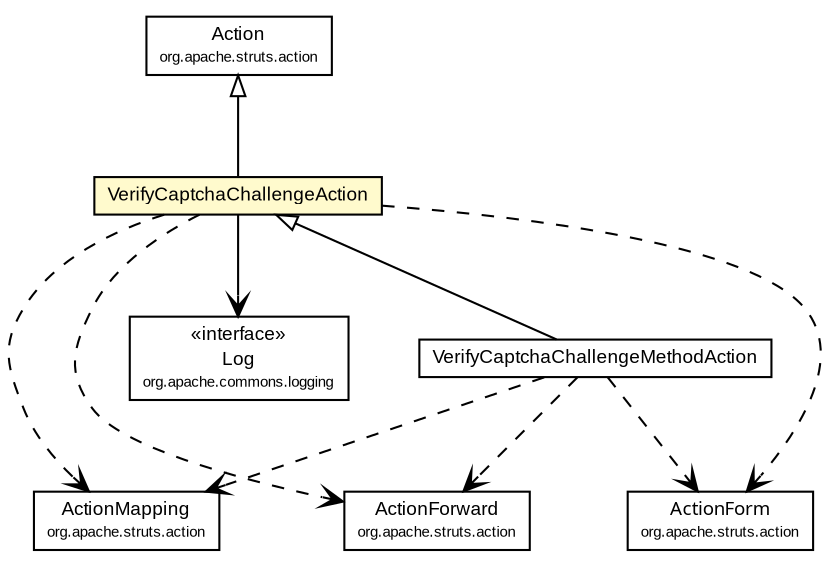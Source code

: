 #!/usr/local/bin/dot
#
# Class diagram 
# Generated by UmlGraph version 4.6 (http://www.spinellis.gr/sw/umlgraph)
#

digraph G {
	edge [fontname="arial",fontsize=10,labelfontname="arial",labelfontsize=10];
	node [fontname="arial",fontsize=10,shape=plaintext];
	// com.octo.captcha.module.struts.VerifyCaptchaChallengeMethodAction
	c55 [label=<<table border="0" cellborder="1" cellspacing="0" cellpadding="2" port="p" href="./VerifyCaptchaChallengeMethodAction.html">
		<tr><td><table border="0" cellspacing="0" cellpadding="1">
			<tr><td> VerifyCaptchaChallengeMethodAction </td></tr>
		</table></td></tr>
		</table>>, fontname="arial", fontcolor="black", fontsize=9.0];
	// com.octo.captcha.module.struts.VerifyCaptchaChallengeAction
	c56 [label=<<table border="0" cellborder="1" cellspacing="0" cellpadding="2" port="p" bgcolor="lemonChiffon" href="./VerifyCaptchaChallengeAction.html">
		<tr><td><table border="0" cellspacing="0" cellpadding="1">
			<tr><td> VerifyCaptchaChallengeAction </td></tr>
		</table></td></tr>
		</table>>, fontname="arial", fontcolor="black", fontsize=9.0];
	//com.octo.captcha.module.struts.VerifyCaptchaChallengeMethodAction extends com.octo.captcha.module.struts.VerifyCaptchaChallengeAction
	c56:p -> c55:p [dir=back,arrowtail=empty];
	//com.octo.captcha.module.struts.VerifyCaptchaChallengeAction extends org.apache.struts.action.Action
	c60:p -> c56:p [dir=back,arrowtail=empty];
	// com.octo.captcha.module.struts.VerifyCaptchaChallengeAction NAVASSOC org.apache.commons.logging.Log
	c56:p -> c61:p [taillabel="", label="", headlabel="", fontname="arial", fontcolor="black", fontsize=10.0, color="black", arrowhead=open];
	// com.octo.captcha.module.struts.VerifyCaptchaChallengeMethodAction DEPEND org.apache.struts.action.ActionMapping
	c55:p -> c62:p [taillabel="", label="", headlabel="", fontname="arial", fontcolor="black", fontsize=10.0, color="black", arrowhead=open, style=dashed];
	// com.octo.captcha.module.struts.VerifyCaptchaChallengeMethodAction DEPEND org.apache.struts.action.ActionForward
	c55:p -> c63:p [taillabel="", label="", headlabel="", fontname="arial", fontcolor="black", fontsize=10.0, color="black", arrowhead=open, style=dashed];
	// com.octo.captcha.module.struts.VerifyCaptchaChallengeMethodAction DEPEND org.apache.struts.action.ActionForm
	c55:p -> c64:p [taillabel="", label="", headlabel="", fontname="arial", fontcolor="black", fontsize=10.0, color="black", arrowhead=open, style=dashed];
	// com.octo.captcha.module.struts.VerifyCaptchaChallengeAction DEPEND org.apache.struts.action.ActionMapping
	c56:p -> c62:p [taillabel="", label="", headlabel="", fontname="arial", fontcolor="black", fontsize=10.0, color="black", arrowhead=open, style=dashed];
	// com.octo.captcha.module.struts.VerifyCaptchaChallengeAction DEPEND org.apache.struts.action.ActionForward
	c56:p -> c63:p [taillabel="", label="", headlabel="", fontname="arial", fontcolor="black", fontsize=10.0, color="black", arrowhead=open, style=dashed];
	// com.octo.captcha.module.struts.VerifyCaptchaChallengeAction DEPEND org.apache.struts.action.ActionForm
	c56:p -> c64:p [taillabel="", label="", headlabel="", fontname="arial", fontcolor="black", fontsize=10.0, color="black", arrowhead=open, style=dashed];
	// org.apache.struts.action.ActionForm
	c64 [label=<<table border="0" cellborder="1" cellspacing="0" cellpadding="2" port="p" href="http://java.sun.com/j2se/1.4.2/docs/api/org/apache/struts/action/ActionForm.html">
		<tr><td><table border="0" cellspacing="0" cellpadding="1">
			<tr><td><font face="ariali"> ActionForm </font></td></tr>
			<tr><td><font point-size="7.0"> org.apache.struts.action </font></td></tr>
		</table></td></tr>
		</table>>, fontname="arial", fontcolor="black", fontsize=9.0];
	// org.apache.struts.action.ActionMapping
	c62 [label=<<table border="0" cellborder="1" cellspacing="0" cellpadding="2" port="p" href="http://java.sun.com/j2se/1.4.2/docs/api/org/apache/struts/action/ActionMapping.html">
		<tr><td><table border="0" cellspacing="0" cellpadding="1">
			<tr><td> ActionMapping </td></tr>
			<tr><td><font point-size="7.0"> org.apache.struts.action </font></td></tr>
		</table></td></tr>
		</table>>, fontname="arial", fontcolor="black", fontsize=9.0];
	// org.apache.commons.logging.Log
	c61 [label=<<table border="0" cellborder="1" cellspacing="0" cellpadding="2" port="p" href="http://java.sun.com/j2se/1.4.2/docs/api/org/apache/commons/logging/Log.html">
		<tr><td><table border="0" cellspacing="0" cellpadding="1">
			<tr><td> &laquo;interface&raquo; </td></tr>
			<tr><td> Log </td></tr>
			<tr><td><font point-size="7.0"> org.apache.commons.logging </font></td></tr>
		</table></td></tr>
		</table>>, fontname="arial", fontcolor="black", fontsize=9.0];
	// org.apache.struts.action.ActionForward
	c63 [label=<<table border="0" cellborder="1" cellspacing="0" cellpadding="2" port="p" href="http://java.sun.com/j2se/1.4.2/docs/api/org/apache/struts/action/ActionForward.html">
		<tr><td><table border="0" cellspacing="0" cellpadding="1">
			<tr><td> ActionForward </td></tr>
			<tr><td><font point-size="7.0"> org.apache.struts.action </font></td></tr>
		</table></td></tr>
		</table>>, fontname="arial", fontcolor="black", fontsize=9.0];
	// org.apache.struts.action.Action
	c60 [label=<<table border="0" cellborder="1" cellspacing="0" cellpadding="2" port="p" href="http://java.sun.com/j2se/1.4.2/docs/api/org/apache/struts/action/Action.html">
		<tr><td><table border="0" cellspacing="0" cellpadding="1">
			<tr><td> Action </td></tr>
			<tr><td><font point-size="7.0"> org.apache.struts.action </font></td></tr>
		</table></td></tr>
		</table>>, fontname="arial", fontcolor="black", fontsize=9.0];
}

